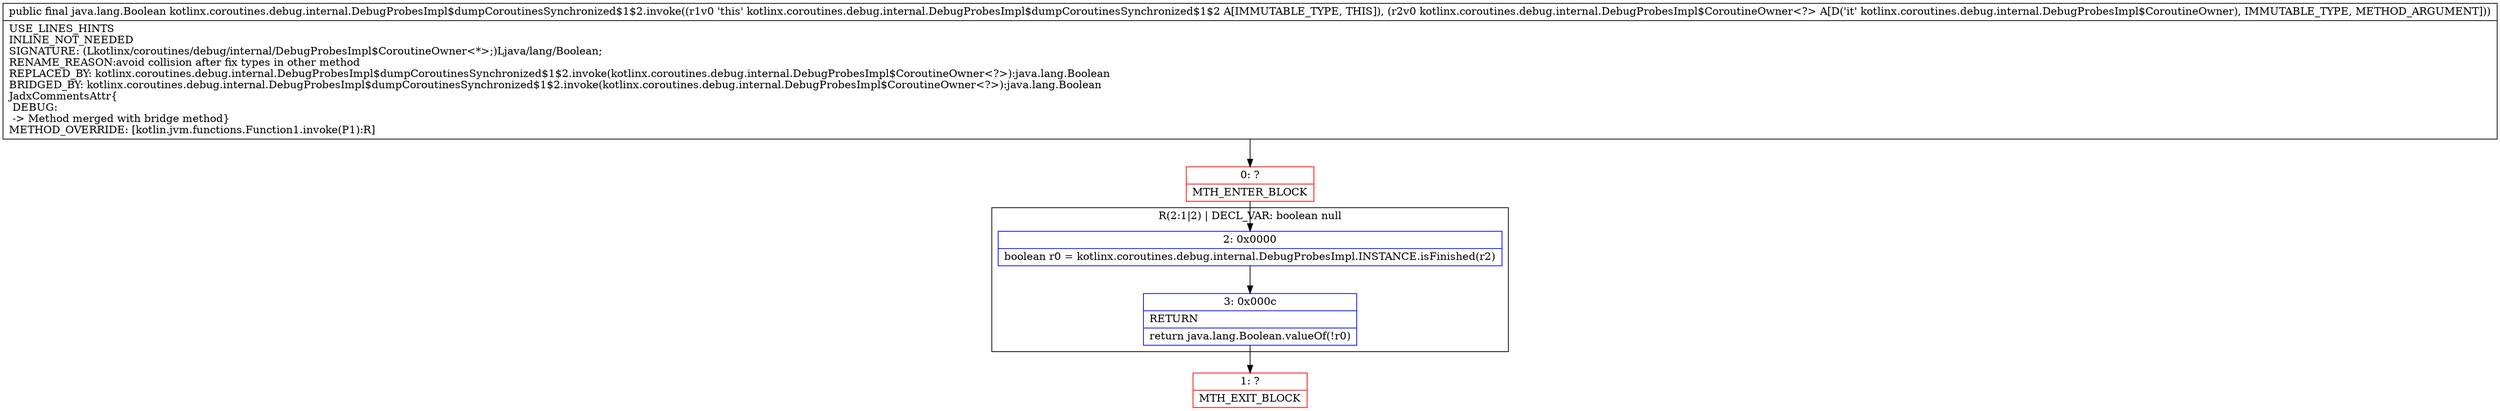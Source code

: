 digraph "CFG forkotlinx.coroutines.debug.internal.DebugProbesImpl$dumpCoroutinesSynchronized$1$2.invoke(Lkotlinx\/coroutines\/debug\/internal\/DebugProbesImpl$CoroutineOwner;)Ljava\/lang\/Boolean;" {
subgraph cluster_Region_1830216602 {
label = "R(2:1|2) | DECL_VAR: boolean null\l";
node [shape=record,color=blue];
Node_2 [shape=record,label="{2\:\ 0x0000|boolean r0 = kotlinx.coroutines.debug.internal.DebugProbesImpl.INSTANCE.isFinished(r2)\l}"];
Node_3 [shape=record,label="{3\:\ 0x000c|RETURN\l|return java.lang.Boolean.valueOf(!r0)\l}"];
}
Node_0 [shape=record,color=red,label="{0\:\ ?|MTH_ENTER_BLOCK\l}"];
Node_1 [shape=record,color=red,label="{1\:\ ?|MTH_EXIT_BLOCK\l}"];
MethodNode[shape=record,label="{public final java.lang.Boolean kotlinx.coroutines.debug.internal.DebugProbesImpl$dumpCoroutinesSynchronized$1$2.invoke((r1v0 'this' kotlinx.coroutines.debug.internal.DebugProbesImpl$dumpCoroutinesSynchronized$1$2 A[IMMUTABLE_TYPE, THIS]), (r2v0 kotlinx.coroutines.debug.internal.DebugProbesImpl$CoroutineOwner\<?\> A[D('it' kotlinx.coroutines.debug.internal.DebugProbesImpl$CoroutineOwner), IMMUTABLE_TYPE, METHOD_ARGUMENT]))  | USE_LINES_HINTS\lINLINE_NOT_NEEDED\lSIGNATURE: (Lkotlinx\/coroutines\/debug\/internal\/DebugProbesImpl$CoroutineOwner\<*\>;)Ljava\/lang\/Boolean;\lRENAME_REASON:avoid collision after fix types in other method\lREPLACED_BY: kotlinx.coroutines.debug.internal.DebugProbesImpl$dumpCoroutinesSynchronized$1$2.invoke(kotlinx.coroutines.debug.internal.DebugProbesImpl$CoroutineOwner\<?\>):java.lang.Boolean\lBRIDGED_BY: kotlinx.coroutines.debug.internal.DebugProbesImpl$dumpCoroutinesSynchronized$1$2.invoke(kotlinx.coroutines.debug.internal.DebugProbesImpl$CoroutineOwner\<?\>):java.lang.Boolean\lJadxCommentsAttr\{\l DEBUG: \l \-\> Method merged with bridge method\}\lMETHOD_OVERRIDE: [kotlin.jvm.functions.Function1.invoke(P1):R]\l}"];
MethodNode -> Node_0;Node_2 -> Node_3;
Node_3 -> Node_1;
Node_0 -> Node_2;
}

